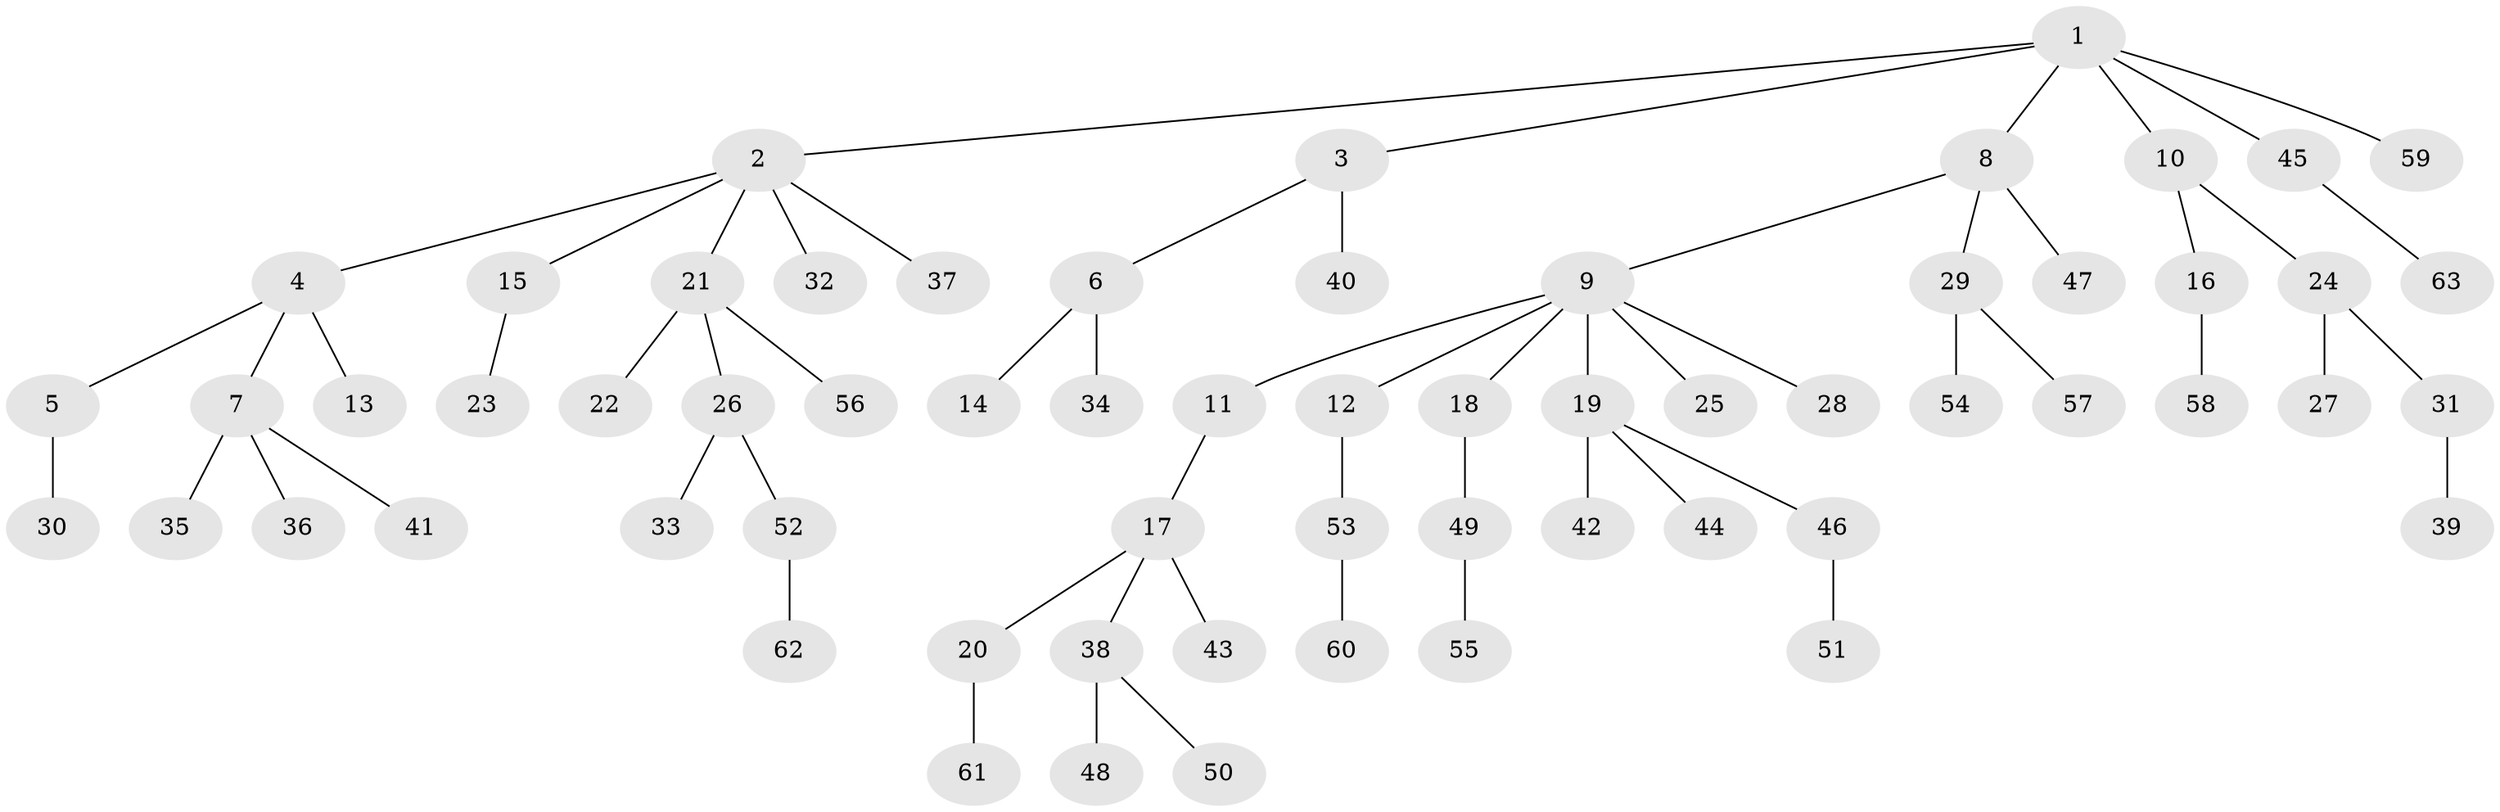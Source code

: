 // Generated by graph-tools (version 1.1) at 2025/15/03/09/25 04:15:36]
// undirected, 63 vertices, 62 edges
graph export_dot {
graph [start="1"]
  node [color=gray90,style=filled];
  1;
  2;
  3;
  4;
  5;
  6;
  7;
  8;
  9;
  10;
  11;
  12;
  13;
  14;
  15;
  16;
  17;
  18;
  19;
  20;
  21;
  22;
  23;
  24;
  25;
  26;
  27;
  28;
  29;
  30;
  31;
  32;
  33;
  34;
  35;
  36;
  37;
  38;
  39;
  40;
  41;
  42;
  43;
  44;
  45;
  46;
  47;
  48;
  49;
  50;
  51;
  52;
  53;
  54;
  55;
  56;
  57;
  58;
  59;
  60;
  61;
  62;
  63;
  1 -- 2;
  1 -- 3;
  1 -- 8;
  1 -- 10;
  1 -- 45;
  1 -- 59;
  2 -- 4;
  2 -- 15;
  2 -- 21;
  2 -- 32;
  2 -- 37;
  3 -- 6;
  3 -- 40;
  4 -- 5;
  4 -- 7;
  4 -- 13;
  5 -- 30;
  6 -- 14;
  6 -- 34;
  7 -- 35;
  7 -- 36;
  7 -- 41;
  8 -- 9;
  8 -- 29;
  8 -- 47;
  9 -- 11;
  9 -- 12;
  9 -- 18;
  9 -- 19;
  9 -- 25;
  9 -- 28;
  10 -- 16;
  10 -- 24;
  11 -- 17;
  12 -- 53;
  15 -- 23;
  16 -- 58;
  17 -- 20;
  17 -- 38;
  17 -- 43;
  18 -- 49;
  19 -- 42;
  19 -- 44;
  19 -- 46;
  20 -- 61;
  21 -- 22;
  21 -- 26;
  21 -- 56;
  24 -- 27;
  24 -- 31;
  26 -- 33;
  26 -- 52;
  29 -- 54;
  29 -- 57;
  31 -- 39;
  38 -- 48;
  38 -- 50;
  45 -- 63;
  46 -- 51;
  49 -- 55;
  52 -- 62;
  53 -- 60;
}
